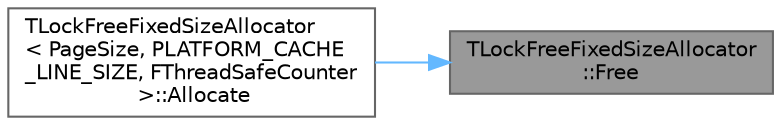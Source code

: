 digraph "TLockFreeFixedSizeAllocator::Free"
{
 // INTERACTIVE_SVG=YES
 // LATEX_PDF_SIZE
  bgcolor="transparent";
  edge [fontname=Helvetica,fontsize=10,labelfontname=Helvetica,labelfontsize=10];
  node [fontname=Helvetica,fontsize=10,shape=box,height=0.2,width=0.4];
  rankdir="RL";
  Node1 [id="Node000001",label="TLockFreeFixedSizeAllocator\l::Free",height=0.2,width=0.4,color="gray40", fillcolor="grey60", style="filled", fontcolor="black",tooltip="Puts a memory block previously obtained from Allocate() back on the free list for future use."];
  Node1 -> Node2 [id="edge1_Node000001_Node000002",dir="back",color="steelblue1",style="solid",tooltip=" "];
  Node2 [id="Node000002",label="TLockFreeFixedSizeAllocator\l\< PageSize, PLATFORM_CACHE\l_LINE_SIZE, FThreadSafeCounter\l \>::Allocate",height=0.2,width=0.4,color="grey40", fillcolor="white", style="filled",URL="$df/df7/classTLockFreeFixedSizeAllocator.html#ab75cba6a5842c9154d52614e19edd6fe",tooltip=" "];
}
